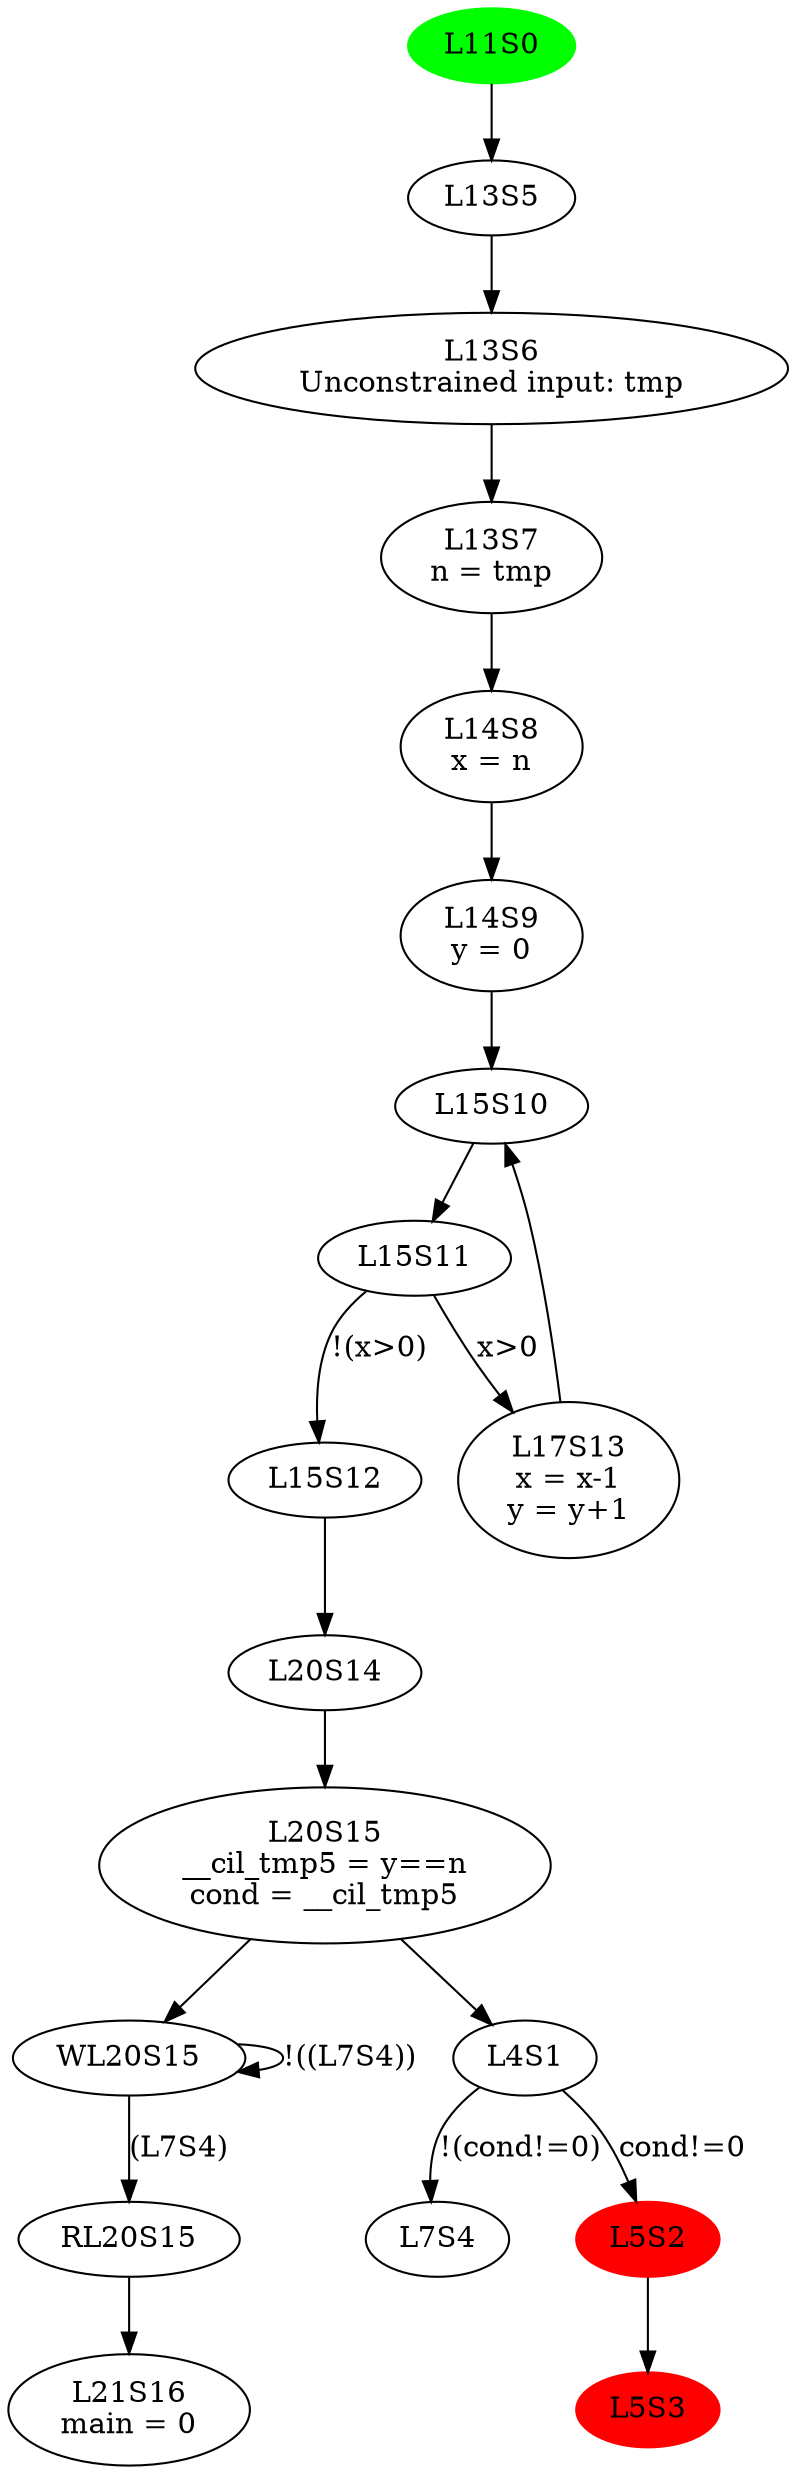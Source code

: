 // raw_CFG
digraph {
	L11S0 -> L13S5 [label=""]
	L11S0 [label=L11S0
 color=green style=filled]
	L11S0 [label=L11S0
]
	L13S5 -> L13S6 [label=""]
	L13S5 [label=L13S5
]
	L13S6 -> L13S7 [label=""]
	L13S6 [label="L13S6
Unconstrained input: tmp
"]
	L13S7 -> L14S8 [label=""]
	L13S7 [label="L13S7
n = tmp
"]
	L14S8 -> L14S9 [label=""]
	L14S8 [label="L14S8
x = n
"]
	L14S9 -> L15S10 [label=""]
	L14S9 [label="L14S9
y = 0
"]
	L15S10 -> L15S11 [label=""]
	L15S10 [label=L15S10
]
	L15S11 -> L17S13 [label="x>0"]
	L15S11 -> L15S12 [label="!(x>0)"]
	L15S11 [label=L15S11
]
	L17S13 -> L15S10 [label=""]
	L17S13 [label="L17S13
x = x-1
y = y+1
"]
	L15S12 -> L20S14 [label=""]
	L15S12 [label=L15S12
]
	L20S14 -> L20S15 [label=""]
	L20S14 [label=L20S14
]
	L20S15 -> WL20S15 [label=""]
	L20S15 -> L4S1 [label=""]
	L20S15 [label="L20S15
__cil_tmp5 = y==n
cond = __cil_tmp5
"]
	WL20S15 -> RL20S15 [label="(L7S4)"]
	WL20S15 -> WL20S15 [label="!((L7S4))"]
	WL20S15 [label=WL20S15
]
	RL20S15 -> L21S16 [label=""]
	RL20S15 [label=RL20S15
]
	L21S16 [label="L21S16
main = 0
"]
	L4S1 -> L5S2 [label="cond!=0"]
	L4S1 -> L7S4 [label="!(cond!=0)"]
	L4S1 [label=L4S1
]
	L5S2 -> L5S3 [label=""]
	L5S2 [label=L5S2
 color=red style=filled]
	L5S2 [label=L5S2
]
	L7S4 [label=L7S4
]
	L5S3 [label=L5S3
 color=red style=filled]
	L5S3 [label=L5S3
]
}

